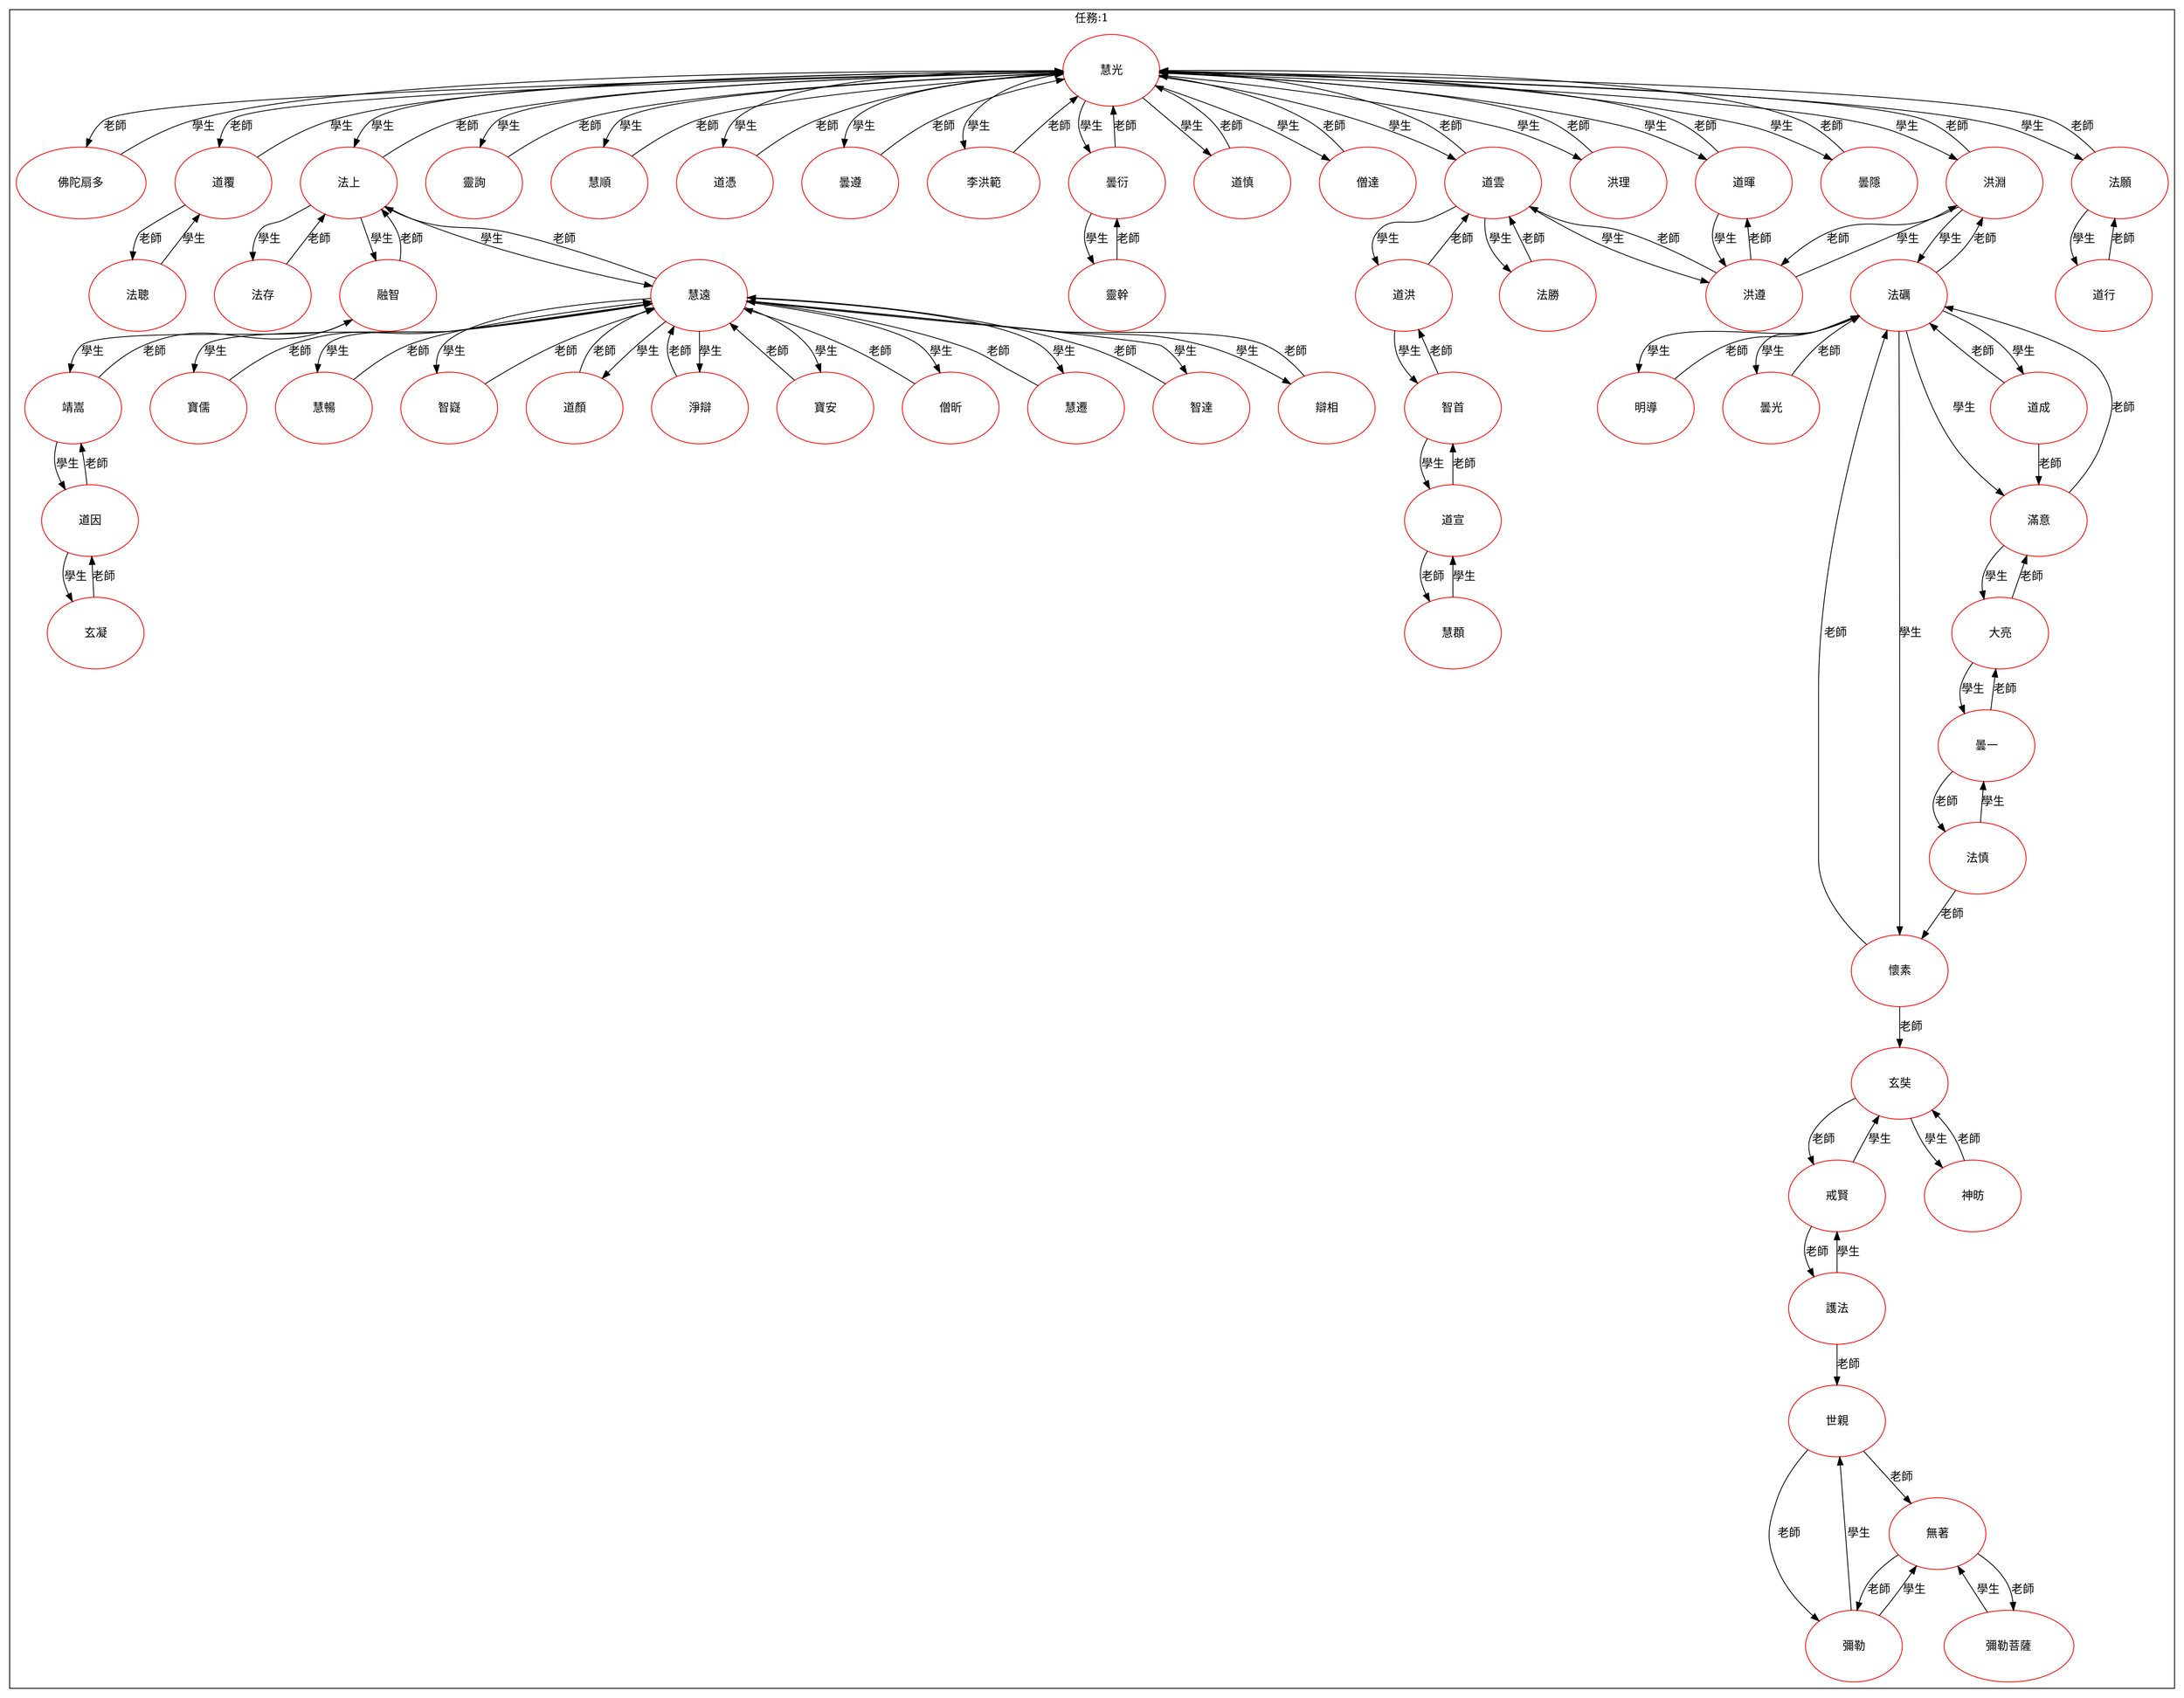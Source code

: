digraph "Missions" {
  newrank = true;
  overlap = false;
  splines = true;
  nodesep = 0.5;
  subgraph "cluster_1" {
    label = "任務:1";
    "7e600072aeec3156843deb59da9b06e2" [
      color = "red",
      label = <<table border="0" cellspacing="10" cellpadding="10" style="rounded"><tr><td href="dila:dila_A006354" border="0" cellspacing="10" cellpadding="10" style="rounded">&#x6167;&#x5149;</td></tr></table>>,
    ];
    "1541171c51ea047359a0b7b8808f8be4" [
      color = "red",
      label = <<table border="0" cellspacing="10" cellpadding="10" style="rounded"><tr><td href="dila:dila_A000440" border="0" cellspacing="10" cellpadding="10" style="rounded">&#x4F5B;&#x9640;&#x6247;&#x591A;</td></tr></table>>,
    ];
    "470fa3860392b8c55b0a61f4562566e2" [
      color = "red",
      label = <<table border="0" cellspacing="10" cellpadding="10" style="rounded"><tr><td href="dila:dila_A006355" border="0" cellspacing="10" cellpadding="10" style="rounded">&#x9053;&#x8986;</td></tr></table>>,
    ];
    "de89174af18ecd8b1b704968e4ff59e0" [
      color = "red",
      label = <<table border="0" cellspacing="10" cellpadding="10" style="rounded"><tr><td href="dila:dila_A000689" border="0" cellspacing="10" cellpadding="10" style="rounded">&#x6CD5;&#x4E0A;</td></tr></table>>,
    ];
    "77285a41fc5a3b411ba0532cf39e27ff" [
      color = "red",
      label = <<table border="0" cellspacing="10" cellpadding="10" style="rounded"><tr><td href="dila:dila_A005280" border="0" cellspacing="10" cellpadding="10" style="rounded">&#x9748;&#x8A62;</td></tr></table>>,
    ];
    "fbda095e2c19b8c863f773563b8d7c99" [
      color = "red",
      label = <<table border="0" cellspacing="10" cellpadding="10" style="rounded"><tr><td href="dila:dila_A005275" border="0" cellspacing="10" cellpadding="10" style="rounded">&#x6167;&#x9806;</td></tr></table>>,
    ];
    "a83bc2e14e8c4a35690a8b77e0c9bdea" [
      color = "red",
      label = <<table border="0" cellspacing="10" cellpadding="10" style="rounded"><tr><td href="dila:dila_A005278" border="0" cellspacing="10" cellpadding="10" style="rounded">&#x9053;&#x6191;</td></tr></table>>,
    ];
    "9a0b8eb7141a7a81f779dd0d571b0c51" [
      color = "red",
      label = <<table border="0" cellspacing="10" cellpadding="10" style="rounded"><tr><td href="dila:dila_A005273" border="0" cellspacing="10" cellpadding="10" style="rounded">&#x66C7;&#x9075;</td></tr></table>>,
    ];
    "85291d095bdf65e0a22de78d734d684e" [
      color = "red",
      label = <<table border="0" cellspacing="10" cellpadding="10" style="rounded"><tr><td href="dila:dila_A005262" border="0" cellspacing="10" cellpadding="10" style="rounded">&#x674E;&#x6D2A;&#x7BC4;</td></tr></table>>,
    ];
    "d7034042dfab638ed00bdf489c264455" [
      color = "red",
      label = <<table border="0" cellspacing="10" cellpadding="10" style="rounded"><tr><td href="dila:dila_A005297" border="0" cellspacing="10" cellpadding="10" style="rounded">&#x66C7;&#x884D;</td></tr></table>>,
    ];
    "ca38d58008bb542e101ff4c218ba7d0a" [
      color = "red",
      label = <<table border="0" cellspacing="10" cellpadding="10" style="rounded"><tr><td href="dila:dila_A005288" border="0" cellspacing="10" cellpadding="10" style="rounded">&#x9053;&#x614E;</td></tr></table>>,
    ];
    "98bd47c728aa8415f250a34dc89ca208" [
      color = "red",
      label = <<table border="0" cellspacing="10" cellpadding="10" style="rounded"><tr><td href="dila:dila_A005284" border="0" cellspacing="10" cellpadding="10" style="rounded">&#x50E7;&#x9054;</td></tr></table>>,
    ];
    "007fc3214ee8396a0fc1486ba6dc90b9" [
      color = "red",
      label = <<table border="0" cellspacing="10" cellpadding="10" style="rounded"><tr><td href="dila:dila_A005410" border="0" cellspacing="10" cellpadding="10" style="rounded">&#x9053;&#x96F2;</td></tr></table>>,
    ];
    "272229326760bc23cc011d1e1a1abcf0" [
      color = "red",
      label = <<table border="0" cellspacing="10" cellpadding="10" style="rounded"><tr><td href="dila:dila_A006360" border="0" cellspacing="10" cellpadding="10" style="rounded">&#x6D2A;&#x7406;</td></tr></table>>,
    ];
    "d5b6824f28ac9645be593905124acd3b" [
      color = "red",
      label = <<table border="0" cellspacing="10" cellpadding="10" style="rounded"><tr><td href="dila:dila_A005411" border="0" cellspacing="10" cellpadding="10" style="rounded">&#x9053;&#x6689;</td></tr></table>>,
    ];
    "25ab03a3b9ec56a5c68f95970b546d72" [
      color = "red",
      label = <<table border="0" cellspacing="10" cellpadding="10" style="rounded"><tr><td href="dila:dila_A005364" border="0" cellspacing="10" cellpadding="10" style="rounded">&#x66C7;&#x96B1;</td></tr></table>>,
    ];
    "49bb35e0604a535ecbac68681a8b05d4" [
      color = "red",
      label = <<table border="0" cellspacing="10" cellpadding="10" style="rounded"><tr><td href="dila:dila_A006373" border="0" cellspacing="10" cellpadding="10" style="rounded">&#x6CD5;&#x9858;</td></tr></table>>,
    ];
    "104f7feac400e6ae0c26aa1dfdcb4e38" [
      color = "red",
      label = <<table border="0" cellspacing="10" cellpadding="10" style="rounded"><tr><td href="dila:dila_A006392" border="0" cellspacing="10" cellpadding="10" style="rounded">&#x6D2A;&#x6DF5;</td></tr></table>>,
    ];
    "861df659b4618b9203c3765b85508f5f" [
      color = "red",
      label = <<table border="0" cellspacing="10" cellpadding="10" style="rounded"><tr><td href="dila:dila_A011191" border="0" cellspacing="10" cellpadding="10" style="rounded">&#x6CD5;&#x8070;</td></tr></table>>,
    ];
    "5a7b0333f0fddc9c68dbd032738d1a2e" [
      color = "red",
      label = <<table border="0" cellspacing="10" cellpadding="10" style="rounded"><tr><td href="dila:dila_A005286" border="0" cellspacing="10" cellpadding="10" style="rounded">&#x6CD5;&#x5B58;</td></tr></table>>,
    ];
    "14dedd1f1ca2b03ee639f1dbbab84cb9" [
      color = "red",
      label = <<table border="0" cellspacing="10" cellpadding="10" style="rounded"><tr><td href="dila:dila_A005409" border="0" cellspacing="10" cellpadding="10" style="rounded">&#x878D;&#x667A;</td></tr></table>>,
    ];
    "966e5d000528cfa555d8e9d9189eb05e" [
      color = "red",
      label = <<table border="0" cellspacing="10" cellpadding="10" style="rounded"><tr><td href="dila:dila_A002000" border="0" cellspacing="10" cellpadding="10" style="rounded">&#x6167;&#x9060;</td></tr></table>>,
    ];
    "d32aaf6af93aa22a16b22ba77f98b9e5" [
      color = "red",
      label = <<table border="0" cellspacing="10" cellpadding="10" style="rounded"><tr><td href="dila:dila_A005576" border="0" cellspacing="10" cellpadding="10" style="rounded">&#x9748;&#x5E79;</td></tr></table>>,
    ];
    "fce4f545d98b56bc92ecf79ebc99d7d1" [
      color = "red",
      label = <<table border="0" cellspacing="10" cellpadding="10" style="rounded"><tr><td href="dila:dila_A005688" border="0" cellspacing="10" cellpadding="10" style="rounded">&#x9053;&#x6D2A;</td></tr></table>>,
    ];
    "8a7c3646b4bd3142ce76780bd2375253" [
      color = "red",
      label = <<table border="0" cellspacing="10" cellpadding="10" style="rounded"><tr><td href="dila:dila_A006391" border="0" cellspacing="10" cellpadding="10" style="rounded">&#x6CD5;&#x52DD;</td></tr></table>>,
    ];
    "8d6112658e2b9a7d2ad62984a3b083bb" [
      color = "red",
      label = <<table border="0" cellspacing="10" cellpadding="10" style="rounded"><tr><td href="dila:dila_A004391" border="0" cellspacing="10" cellpadding="10" style="rounded">&#x6D2A;&#x9075;</td></tr></table>>,
    ];
    "c0f0f276bff975c69352d9f1a1921437" [
      color = "red",
      label = <<table border="0" cellspacing="10" cellpadding="10" style="rounded"><tr><td href="dila:dila_A006376" border="0" cellspacing="10" cellpadding="10" style="rounded">&#x9053;&#x884C;</td></tr></table>>,
    ];
    "42ea2616165bdeb5f78027ca650cef10" [
      color = "red",
      label = <<table border="0" cellspacing="10" cellpadding="10" style="rounded"><tr><td href="dila:dila_A000747" border="0" cellspacing="10" cellpadding="10" style="rounded">&#x6CD5;&#x792A;</td></tr></table>>,
    ];
    "c9e26e5467e7b30916da641bcc8ae334" [
      color = "red",
      label = <<table border="0" cellspacing="10" cellpadding="10" style="rounded"><tr><td href="dila:dila_A005407" border="0" cellspacing="10" cellpadding="10" style="rounded">&#x9756;&#x5D69;</td></tr></table>>,
    ];
    "e91c881aed96622d7241568c8e2947a2" [
      color = "red",
      label = <<table border="0" cellspacing="10" cellpadding="10" style="rounded"><tr><td href="dila:dila_A004650" border="0" cellspacing="10" cellpadding="10" style="rounded">&#x8FAF;&#x76F8;</td></tr></table>>,
    ];
    "179c00dc34e7736c9aa959641db96859" [
      color = "red",
      label = <<table border="0" cellspacing="10" cellpadding="10" style="rounded"><tr><td href="dila:dila_A005472" border="0" cellspacing="10" cellpadding="10" style="rounded">&#x5BF6;&#x5112;</td></tr></table>>,
    ];
    "15ed610b92ce000380551fc9f3f00037" [
      color = "red",
      label = <<table border="0" cellspacing="10" cellpadding="10" style="rounded"><tr><td href="dila:dila_A005479" border="0" cellspacing="10" cellpadding="10" style="rounded">&#x6167;&#x66A2;</td></tr></table>>,
    ];
    "ee7aa214deb4d7d8d739574004ba03ad" [
      color = "red",
      label = <<table border="0" cellspacing="10" cellpadding="10" style="rounded"><tr><td href="dila:dila_A007317" border="0" cellspacing="10" cellpadding="10" style="rounded">&#x667A;&#x5DB7;</td></tr></table>>,
    ];
    "f820884231758d2739e45d05d635b338" [
      color = "red",
      label = <<table border="0" cellspacing="10" cellpadding="10" style="rounded"><tr><td href="dila:dila_A007336" border="0" cellspacing="10" cellpadding="10" style="rounded">&#x9053;&#x984F;</td></tr></table>>,
    ];
    "9763d08ed63803119bc2e412319108f9" [
      color = "red",
      label = <<table border="0" cellspacing="10" cellpadding="10" style="rounded"><tr><td href="dila:dila_A007340" border="0" cellspacing="10" cellpadding="10" style="rounded">&#x6DE8;&#x8FAF;</td></tr></table>>,
    ];
    "bbe447b7b59baa957a8c1419cf813727" [
      color = "red",
      label = <<table border="0" cellspacing="10" cellpadding="10" style="rounded"><tr><td href="dila:dila_A007234" border="0" cellspacing="10" cellpadding="10" style="rounded">&#x5BF6;&#x5B89;</td></tr></table>>,
    ];
    "1ee0e391659dbbd6f9a9f98546de8bb6" [
      color = "red",
      label = <<table border="0" cellspacing="10" cellpadding="10" style="rounded"><tr><td href="dila:dila_A007222" border="0" cellspacing="10" cellpadding="10" style="rounded">&#x50E7;&#x6615;</td></tr></table>>,
    ];
    "be754011b4f64645291a2946e7c4a44b" [
      color = "red",
      label = <<table border="0" cellspacing="10" cellpadding="10" style="rounded"><tr><td href="dila:dila_A005589" border="0" cellspacing="10" cellpadding="10" style="rounded">&#x6167;&#x9077;</td></tr></table>>,
    ];
    "7e304d3d528b0d4ed3d36a3bb89a460b" [
      color = "red",
      label = <<table border="0" cellspacing="10" cellpadding="10" style="rounded"><tr><td href="dila:dila_A005591" border="0" cellspacing="10" cellpadding="10" style="rounded">&#x667A;&#x9054;</td></tr></table>>,
    ];
    "0ce13cdf60205b8adb169b5703c4a829" [
      color = "red",
      label = <<table border="0" cellspacing="10" cellpadding="10" style="rounded"><tr><td href="dila:dila_A001269" border="0" cellspacing="10" cellpadding="10" style="rounded">&#x667A;&#x9996;</td></tr></table>>,
    ];
    "e052ba2cfee3ca688d8ed6563639f3da" [
      color = "red",
      label = <<table border="0" cellspacing="10" cellpadding="10" style="rounded"><tr><td href="dila:dila_A010776" border="0" cellspacing="10" cellpadding="10" style="rounded">&#x6EFF;&#x610F;</td></tr></table>>,
    ];
    "78e8f73292f7e1593b8445c179385c45" [
      color = "red",
      label = <<table border="0" cellspacing="10" cellpadding="10" style="rounded"><tr><td href="dila:dila_A006581" border="0" cellspacing="10" cellpadding="10" style="rounded">&#x660E;&#x5C0E;</td></tr></table>>,
    ];
    "b004fc6659dc462e5811dd57087cef8f" [
      color = "red",
      label = <<table border="0" cellspacing="10" cellpadding="10" style="rounded"><tr><td href="dila:dila_A006507" border="0" cellspacing="10" cellpadding="10" style="rounded">&#x66C7;&#x5149;</td></tr></table>>,
    ];
    "5b967d539d35cf5b02661fd946557ff2" [
      color = "red",
      label = <<table border="0" cellspacing="10" cellpadding="10" style="rounded"><tr><td href="dila:dila_A001899" border="0" cellspacing="10" cellpadding="10" style="rounded">&#x61F7;&#x7D20;</td></tr></table>>,
    ];
    "f28ae1ed06af11f8116b3557b42503ae" [
      color = "red",
      label = <<table border="0" cellspacing="10" cellpadding="10" style="rounded"><tr><td href="dila:dila_A008984" border="0" cellspacing="10" cellpadding="10" style="rounded">&#x9053;&#x6210;</td></tr></table>>,
    ];
    "c9ab55749202222709c1cc1fe3743f9d" [
      color = "red",
      label = <<table border="0" cellspacing="10" cellpadding="10" style="rounded"><tr><td href="dila:dila_A008882" border="0" cellspacing="10" cellpadding="10" style="rounded">&#x9053;&#x56E0;</td></tr></table>>,
    ];
    "71e4beb0d906d7ceb2ad7f64acd50bf2" [
      color = "red",
      label = <<table border="0" cellspacing="10" cellpadding="10" style="rounded"><tr><td href="dila:dila_A001519" border="0" cellspacing="10" cellpadding="10" style="rounded">&#x9053;&#x5BA3;</td></tr></table>>,
    ];
    "7340cd7b6912dc4457328a2f6d3d995b" [
      color = "red",
      label = <<table border="0" cellspacing="10" cellpadding="10" style="rounded"><tr><td href="dila:dila_A010825" border="0" cellspacing="10" cellpadding="10" style="rounded">&#x5927;&#x4EAE;</td></tr></table>>,
    ];
    "738706968c2586e6d95bc22f3f551a7a" [
      color = "red",
      label = <<table border="0" cellspacing="10" cellpadding="10" style="rounded"><tr><td href="dila:dila_A000294" border="0" cellspacing="10" cellpadding="10" style="rounded">&#x7384;&#x5958;</td></tr></table>>,
    ];
    "356f0707a0834122d7ec635860915eee" [
      color = "red",
      label = <<table border="0" cellspacing="10" cellpadding="10" style="rounded"><tr><td href="dila:dila_A008890" border="0" cellspacing="10" cellpadding="10" style="rounded">&#x7384;&#x51DD;</td></tr></table>>,
    ];
    "2ddce65dfbd8d26f5598f23e1f2dcc4b" [
      color = "red",
      label = <<table border="0" cellspacing="10" cellpadding="10" style="rounded"><tr><td href="dila:dila_A005719" border="0" cellspacing="10" cellpadding="10" style="rounded">&#x6167;&#x9835;</td></tr></table>>,
    ];
    "26213fe9b0f2f7d198680065dc9dd3b1" [
      color = "red",
      label = <<table border="0" cellspacing="10" cellpadding="10" style="rounded"><tr><td href="dila:dila_A004177" border="0" cellspacing="10" cellpadding="10" style="rounded">&#x66C7;&#x4E00;</td></tr></table>>,
    ];
    "b128627811c0cde15cfa87a7703ec0ce" [
      color = "red",
      label = <<table border="0" cellspacing="10" cellpadding="10" style="rounded"><tr><td href="dila:dila_A002406" border="0" cellspacing="10" cellpadding="10" style="rounded">&#x6212;&#x8CE2;</td></tr></table>>,
    ];
    "4c6e0239e4f329e88c500d1b075309ac" [
      color = "red",
      label = <<table border="0" cellspacing="10" cellpadding="10" style="rounded"><tr><td href="dila:dila_A009198" border="0" cellspacing="10" cellpadding="10" style="rounded">&#x795E;&#x6609;</td></tr></table>>,
    ];
    "abce3317963ac2ab46c566c7b8db78d7" [
      color = "red",
      label = <<table border="0" cellspacing="10" cellpadding="10" style="rounded"><tr><td href="dila:dila_A009590" border="0" cellspacing="10" cellpadding="10" style="rounded">&#x6CD5;&#x614E;</td></tr></table>>,
    ];
    "5e5282dfc7fb64d66be8ee32c1077db8" [
      color = "red",
      label = <<table border="0" cellspacing="10" cellpadding="10" style="rounded"><tr><td href="dila:dila_A001963" border="0" cellspacing="10" cellpadding="10" style="rounded">&#x8B77;&#x6CD5;</td></tr></table>>,
    ];
    "eb8a7654a27ba375685c364af0ef6d92" [
      color = "red",
      label = <<table border="0" cellspacing="10" cellpadding="10" style="rounded"><tr><td href="dila:dila_A000148" border="0" cellspacing="10" cellpadding="10" style="rounded">&#x4E16;&#x89AA;</td></tr></table>>,
    ];
    "12c457b00e3fcf33bf9eea09d291c6c6" [
      color = "red",
      label = <<table border="0" cellspacing="10" cellpadding="10" style="rounded"><tr><td href="dila:dila_A001318" border="0" cellspacing="10" cellpadding="10" style="rounded">&#x7121;&#x8457;</td></tr></table>>,
    ];
    "01f95b7ef6ebcb7df30875fc75915291" [
      color = "red",
      label = <<table border="0" cellspacing="10" cellpadding="10" style="rounded"><tr><td href="dila:dila_A042476" border="0" cellspacing="10" cellpadding="10" style="rounded">&#x5F4C;&#x52D2;</td></tr></table>>,
    ];
    "d5a0f1cf5279b76b16fd715a59704e34" [
      color = "red",
      label = <<table border="0" cellspacing="10" cellpadding="10" style="rounded"><tr><td href="dila:dila_A001428" border="0" cellspacing="10" cellpadding="10" style="rounded">&#x5F4C;&#x52D2;&#x83E9;&#x85A9;</td></tr></table>>,
    ];
  }
  subgraph {
    "7e600072aeec3156843deb59da9b06e2" -> "1541171c51ea047359a0b7b8808f8be4" [
      label = "老師",
    ];
    "7e600072aeec3156843deb59da9b06e2" -> "470fa3860392b8c55b0a61f4562566e2" [
      label = "老師",
    ];
    "7e600072aeec3156843deb59da9b06e2" -> "de89174af18ecd8b1b704968e4ff59e0" [
      label = "學生",
    ];
    "7e600072aeec3156843deb59da9b06e2" -> "77285a41fc5a3b411ba0532cf39e27ff" [
      label = "學生",
    ];
    "7e600072aeec3156843deb59da9b06e2" -> "fbda095e2c19b8c863f773563b8d7c99" [
      label = "學生",
    ];
    "7e600072aeec3156843deb59da9b06e2" -> "a83bc2e14e8c4a35690a8b77e0c9bdea" [
      label = "學生",
    ];
    "7e600072aeec3156843deb59da9b06e2" -> "9a0b8eb7141a7a81f779dd0d571b0c51" [
      label = "學生",
    ];
    "7e600072aeec3156843deb59da9b06e2" -> "85291d095bdf65e0a22de78d734d684e" [
      label = "學生",
    ];
    "7e600072aeec3156843deb59da9b06e2" -> "d7034042dfab638ed00bdf489c264455" [
      label = "學生",
    ];
    "7e600072aeec3156843deb59da9b06e2" -> "ca38d58008bb542e101ff4c218ba7d0a" [
      label = "學生",
    ];
    "7e600072aeec3156843deb59da9b06e2" -> "98bd47c728aa8415f250a34dc89ca208" [
      label = "學生",
    ];
    "7e600072aeec3156843deb59da9b06e2" -> "007fc3214ee8396a0fc1486ba6dc90b9" [
      label = "學生",
    ];
    "7e600072aeec3156843deb59da9b06e2" -> "272229326760bc23cc011d1e1a1abcf0" [
      label = "學生",
    ];
    "7e600072aeec3156843deb59da9b06e2" -> "d5b6824f28ac9645be593905124acd3b" [
      label = "學生",
    ];
    "7e600072aeec3156843deb59da9b06e2" -> "25ab03a3b9ec56a5c68f95970b546d72" [
      label = "學生",
    ];
    "7e600072aeec3156843deb59da9b06e2" -> "49bb35e0604a535ecbac68681a8b05d4" [
      label = "學生",
    ];
    "7e600072aeec3156843deb59da9b06e2" -> "104f7feac400e6ae0c26aa1dfdcb4e38" [
      label = "學生",
    ];
    "1541171c51ea047359a0b7b8808f8be4" -> "7e600072aeec3156843deb59da9b06e2" [
      label = "學生",
    ];
    "470fa3860392b8c55b0a61f4562566e2" -> "861df659b4618b9203c3765b85508f5f" [
      label = "老師",
    ];
    "470fa3860392b8c55b0a61f4562566e2" -> "7e600072aeec3156843deb59da9b06e2" [
      label = "學生",
    ];
    "de89174af18ecd8b1b704968e4ff59e0" -> "7e600072aeec3156843deb59da9b06e2" [
      label = "老師",
    ];
    "de89174af18ecd8b1b704968e4ff59e0" -> "5a7b0333f0fddc9c68dbd032738d1a2e" [
      label = "學生",
    ];
    "de89174af18ecd8b1b704968e4ff59e0" -> "14dedd1f1ca2b03ee639f1dbbab84cb9" [
      label = "學生",
    ];
    "de89174af18ecd8b1b704968e4ff59e0" -> "966e5d000528cfa555d8e9d9189eb05e" [
      label = "學生",
    ];
    "77285a41fc5a3b411ba0532cf39e27ff" -> "7e600072aeec3156843deb59da9b06e2" [
      label = "老師",
    ];
    "fbda095e2c19b8c863f773563b8d7c99" -> "7e600072aeec3156843deb59da9b06e2" [
      label = "老師",
    ];
    "a83bc2e14e8c4a35690a8b77e0c9bdea" -> "7e600072aeec3156843deb59da9b06e2" [
      label = "老師",
    ];
    "9a0b8eb7141a7a81f779dd0d571b0c51" -> "7e600072aeec3156843deb59da9b06e2" [
      label = "老師",
    ];
    "85291d095bdf65e0a22de78d734d684e" -> "7e600072aeec3156843deb59da9b06e2" [
      label = "老師",
    ];
    "d7034042dfab638ed00bdf489c264455" -> "7e600072aeec3156843deb59da9b06e2" [
      label = "老師",
    ];
    "d7034042dfab638ed00bdf489c264455" -> "d32aaf6af93aa22a16b22ba77f98b9e5" [
      label = "學生",
    ];
    "ca38d58008bb542e101ff4c218ba7d0a" -> "7e600072aeec3156843deb59da9b06e2" [
      label = "老師",
    ];
    "98bd47c728aa8415f250a34dc89ca208" -> "7e600072aeec3156843deb59da9b06e2" [
      label = "老師",
    ];
    "007fc3214ee8396a0fc1486ba6dc90b9" -> "7e600072aeec3156843deb59da9b06e2" [
      label = "老師",
    ];
    "007fc3214ee8396a0fc1486ba6dc90b9" -> "fce4f545d98b56bc92ecf79ebc99d7d1" [
      label = "學生",
    ];
    "007fc3214ee8396a0fc1486ba6dc90b9" -> "8a7c3646b4bd3142ce76780bd2375253" [
      label = "學生",
    ];
    "007fc3214ee8396a0fc1486ba6dc90b9" -> "8d6112658e2b9a7d2ad62984a3b083bb" [
      label = "學生",
    ];
    "272229326760bc23cc011d1e1a1abcf0" -> "7e600072aeec3156843deb59da9b06e2" [
      label = "老師",
    ];
    "d5b6824f28ac9645be593905124acd3b" -> "7e600072aeec3156843deb59da9b06e2" [
      label = "老師",
    ];
    "d5b6824f28ac9645be593905124acd3b" -> "8d6112658e2b9a7d2ad62984a3b083bb" [
      label = "學生",
    ];
    "25ab03a3b9ec56a5c68f95970b546d72" -> "7e600072aeec3156843deb59da9b06e2" [
      label = "老師",
    ];
    "49bb35e0604a535ecbac68681a8b05d4" -> "7e600072aeec3156843deb59da9b06e2" [
      label = "老師",
    ];
    "49bb35e0604a535ecbac68681a8b05d4" -> "c0f0f276bff975c69352d9f1a1921437" [
      label = "學生",
    ];
    "104f7feac400e6ae0c26aa1dfdcb4e38" -> "7e600072aeec3156843deb59da9b06e2" [
      label = "老師",
    ];
    "104f7feac400e6ae0c26aa1dfdcb4e38" -> "8d6112658e2b9a7d2ad62984a3b083bb" [
      label = "老師",
    ];
    "104f7feac400e6ae0c26aa1dfdcb4e38" -> "42ea2616165bdeb5f78027ca650cef10" [
      label = "學生",
    ];
    "861df659b4618b9203c3765b85508f5f" -> "470fa3860392b8c55b0a61f4562566e2" [
      label = "學生",
    ];
    "5a7b0333f0fddc9c68dbd032738d1a2e" -> "de89174af18ecd8b1b704968e4ff59e0" [
      label = "老師",
    ];
    "14dedd1f1ca2b03ee639f1dbbab84cb9" -> "de89174af18ecd8b1b704968e4ff59e0" [
      label = "老師",
    ];
    "14dedd1f1ca2b03ee639f1dbbab84cb9" -> "c9e26e5467e7b30916da641bcc8ae334" [
      label = "學生",
    ];
    "966e5d000528cfa555d8e9d9189eb05e" -> "de89174af18ecd8b1b704968e4ff59e0" [
      label = "老師",
    ];
    "966e5d000528cfa555d8e9d9189eb05e" -> "e91c881aed96622d7241568c8e2947a2" [
      label = "學生",
    ];
    "966e5d000528cfa555d8e9d9189eb05e" -> "179c00dc34e7736c9aa959641db96859" [
      label = "學生",
    ];
    "966e5d000528cfa555d8e9d9189eb05e" -> "15ed610b92ce000380551fc9f3f00037" [
      label = "學生",
    ];
    "966e5d000528cfa555d8e9d9189eb05e" -> "ee7aa214deb4d7d8d739574004ba03ad" [
      label = "學生",
    ];
    "966e5d000528cfa555d8e9d9189eb05e" -> "f820884231758d2739e45d05d635b338" [
      label = "學生",
    ];
    "966e5d000528cfa555d8e9d9189eb05e" -> "9763d08ed63803119bc2e412319108f9" [
      label = "學生",
    ];
    "966e5d000528cfa555d8e9d9189eb05e" -> "bbe447b7b59baa957a8c1419cf813727" [
      label = "學生",
    ];
    "966e5d000528cfa555d8e9d9189eb05e" -> "1ee0e391659dbbd6f9a9f98546de8bb6" [
      label = "學生",
    ];
    "966e5d000528cfa555d8e9d9189eb05e" -> "be754011b4f64645291a2946e7c4a44b" [
      label = "學生",
    ];
    "966e5d000528cfa555d8e9d9189eb05e" -> "7e304d3d528b0d4ed3d36a3bb89a460b" [
      label = "學生",
    ];
    "d32aaf6af93aa22a16b22ba77f98b9e5" -> "d7034042dfab638ed00bdf489c264455" [
      label = "老師",
    ];
    "fce4f545d98b56bc92ecf79ebc99d7d1" -> "007fc3214ee8396a0fc1486ba6dc90b9" [
      label = "老師",
    ];
    "fce4f545d98b56bc92ecf79ebc99d7d1" -> "0ce13cdf60205b8adb169b5703c4a829" [
      label = "學生",
    ];
    "8a7c3646b4bd3142ce76780bd2375253" -> "007fc3214ee8396a0fc1486ba6dc90b9" [
      label = "老師",
    ];
    "8d6112658e2b9a7d2ad62984a3b083bb" -> "007fc3214ee8396a0fc1486ba6dc90b9" [
      label = "老師",
    ];
    "8d6112658e2b9a7d2ad62984a3b083bb" -> "d5b6824f28ac9645be593905124acd3b" [
      label = "老師",
    ];
    "8d6112658e2b9a7d2ad62984a3b083bb" -> "104f7feac400e6ae0c26aa1dfdcb4e38" [
      label = "學生",
    ];
    "c0f0f276bff975c69352d9f1a1921437" -> "49bb35e0604a535ecbac68681a8b05d4" [
      label = "老師",
    ];
    "42ea2616165bdeb5f78027ca650cef10" -> "104f7feac400e6ae0c26aa1dfdcb4e38" [
      label = "老師",
    ];
    "42ea2616165bdeb5f78027ca650cef10" -> "e052ba2cfee3ca688d8ed6563639f3da" [
      label = "學生",
    ];
    "42ea2616165bdeb5f78027ca650cef10" -> "78e8f73292f7e1593b8445c179385c45" [
      label = "學生",
    ];
    "42ea2616165bdeb5f78027ca650cef10" -> "b004fc6659dc462e5811dd57087cef8f" [
      label = "學生",
    ];
    "42ea2616165bdeb5f78027ca650cef10" -> "5b967d539d35cf5b02661fd946557ff2" [
      label = "學生",
    ];
    "42ea2616165bdeb5f78027ca650cef10" -> "f28ae1ed06af11f8116b3557b42503ae" [
      label = "學生",
    ];
    "c9e26e5467e7b30916da641bcc8ae334" -> "14dedd1f1ca2b03ee639f1dbbab84cb9" [
      label = "老師",
    ];
    "c9e26e5467e7b30916da641bcc8ae334" -> "c9ab55749202222709c1cc1fe3743f9d" [
      label = "學生",
    ];
    "e91c881aed96622d7241568c8e2947a2" -> "966e5d000528cfa555d8e9d9189eb05e" [
      label = "老師",
    ];
    "179c00dc34e7736c9aa959641db96859" -> "966e5d000528cfa555d8e9d9189eb05e" [
      label = "老師",
    ];
    "15ed610b92ce000380551fc9f3f00037" -> "966e5d000528cfa555d8e9d9189eb05e" [
      label = "老師",
    ];
    "ee7aa214deb4d7d8d739574004ba03ad" -> "966e5d000528cfa555d8e9d9189eb05e" [
      label = "老師",
    ];
    "f820884231758d2739e45d05d635b338" -> "966e5d000528cfa555d8e9d9189eb05e" [
      label = "老師",
    ];
    "9763d08ed63803119bc2e412319108f9" -> "966e5d000528cfa555d8e9d9189eb05e" [
      label = "老師",
    ];
    "bbe447b7b59baa957a8c1419cf813727" -> "966e5d000528cfa555d8e9d9189eb05e" [
      label = "老師",
    ];
    "1ee0e391659dbbd6f9a9f98546de8bb6" -> "966e5d000528cfa555d8e9d9189eb05e" [
      label = "老師",
    ];
    "be754011b4f64645291a2946e7c4a44b" -> "966e5d000528cfa555d8e9d9189eb05e" [
      label = "老師",
    ];
    "7e304d3d528b0d4ed3d36a3bb89a460b" -> "966e5d000528cfa555d8e9d9189eb05e" [
      label = "老師",
    ];
    "0ce13cdf60205b8adb169b5703c4a829" -> "fce4f545d98b56bc92ecf79ebc99d7d1" [
      label = "老師",
    ];
    "0ce13cdf60205b8adb169b5703c4a829" -> "71e4beb0d906d7ceb2ad7f64acd50bf2" [
      label = "學生",
    ];
    "e052ba2cfee3ca688d8ed6563639f3da" -> "42ea2616165bdeb5f78027ca650cef10" [
      label = "老師",
    ];
    "e052ba2cfee3ca688d8ed6563639f3da" -> "7340cd7b6912dc4457328a2f6d3d995b" [
      label = "學生",
    ];
    "78e8f73292f7e1593b8445c179385c45" -> "42ea2616165bdeb5f78027ca650cef10" [
      label = "老師",
    ];
    "b004fc6659dc462e5811dd57087cef8f" -> "42ea2616165bdeb5f78027ca650cef10" [
      label = "老師",
    ];
    "5b967d539d35cf5b02661fd946557ff2" -> "738706968c2586e6d95bc22f3f551a7a" [
      label = "老師",
    ];
    "5b967d539d35cf5b02661fd946557ff2" -> "42ea2616165bdeb5f78027ca650cef10" [
      label = "老師",
    ];
    "f28ae1ed06af11f8116b3557b42503ae" -> "e052ba2cfee3ca688d8ed6563639f3da" [
      label = "老師",
    ];
    "f28ae1ed06af11f8116b3557b42503ae" -> "42ea2616165bdeb5f78027ca650cef10" [
      label = "老師",
    ];
    "c9ab55749202222709c1cc1fe3743f9d" -> "c9e26e5467e7b30916da641bcc8ae334" [
      label = "老師",
    ];
    "c9ab55749202222709c1cc1fe3743f9d" -> "356f0707a0834122d7ec635860915eee" [
      label = "學生",
    ];
    "71e4beb0d906d7ceb2ad7f64acd50bf2" -> "0ce13cdf60205b8adb169b5703c4a829" [
      label = "老師",
    ];
    "71e4beb0d906d7ceb2ad7f64acd50bf2" -> "2ddce65dfbd8d26f5598f23e1f2dcc4b" [
      label = "老師",
    ];
    "7340cd7b6912dc4457328a2f6d3d995b" -> "e052ba2cfee3ca688d8ed6563639f3da" [
      label = "老師",
    ];
    "7340cd7b6912dc4457328a2f6d3d995b" -> "26213fe9b0f2f7d198680065dc9dd3b1" [
      label = "學生",
    ];
    "738706968c2586e6d95bc22f3f551a7a" -> "b128627811c0cde15cfa87a7703ec0ce" [
      label = "老師",
    ];
    "738706968c2586e6d95bc22f3f551a7a" -> "4c6e0239e4f329e88c500d1b075309ac" [
      label = "學生",
    ];
    "356f0707a0834122d7ec635860915eee" -> "c9ab55749202222709c1cc1fe3743f9d" [
      label = "老師",
    ];
    "2ddce65dfbd8d26f5598f23e1f2dcc4b" -> "71e4beb0d906d7ceb2ad7f64acd50bf2" [
      label = "學生",
    ];
    "26213fe9b0f2f7d198680065dc9dd3b1" -> "7340cd7b6912dc4457328a2f6d3d995b" [
      label = "老師",
    ];
    "26213fe9b0f2f7d198680065dc9dd3b1" -> "abce3317963ac2ab46c566c7b8db78d7" [
      label = "老師",
    ];
    "b128627811c0cde15cfa87a7703ec0ce" -> "5e5282dfc7fb64d66be8ee32c1077db8" [
      label = "老師",
    ];
    "b128627811c0cde15cfa87a7703ec0ce" -> "738706968c2586e6d95bc22f3f551a7a" [
      label = "學生",
    ];
    "4c6e0239e4f329e88c500d1b075309ac" -> "738706968c2586e6d95bc22f3f551a7a" [
      label = "老師",
    ];
    "abce3317963ac2ab46c566c7b8db78d7" -> "5b967d539d35cf5b02661fd946557ff2" [
      label = "老師",
    ];
    "abce3317963ac2ab46c566c7b8db78d7" -> "26213fe9b0f2f7d198680065dc9dd3b1" [
      label = "學生",
    ];
    "5e5282dfc7fb64d66be8ee32c1077db8" -> "eb8a7654a27ba375685c364af0ef6d92" [
      label = "老師",
    ];
    "5e5282dfc7fb64d66be8ee32c1077db8" -> "b128627811c0cde15cfa87a7703ec0ce" [
      label = "學生",
    ];
    "eb8a7654a27ba375685c364af0ef6d92" -> "12c457b00e3fcf33bf9eea09d291c6c6" [
      label = "老師",
    ];
    "eb8a7654a27ba375685c364af0ef6d92" -> "01f95b7ef6ebcb7df30875fc75915291" [
      label = "老師",
    ];
    "12c457b00e3fcf33bf9eea09d291c6c6" -> "d5a0f1cf5279b76b16fd715a59704e34" [
      label = "老師",
    ];
    "12c457b00e3fcf33bf9eea09d291c6c6" -> "01f95b7ef6ebcb7df30875fc75915291" [
      label = "老師",
    ];
    "01f95b7ef6ebcb7df30875fc75915291" -> "12c457b00e3fcf33bf9eea09d291c6c6" [
      label = "學生",
    ];
    "01f95b7ef6ebcb7df30875fc75915291" -> "eb8a7654a27ba375685c364af0ef6d92" [
      label = "學生",
    ];
    "d5a0f1cf5279b76b16fd715a59704e34" -> "12c457b00e3fcf33bf9eea09d291c6c6" [
      label = "學生",
    ];
  }
  subgraph "top" {
    rank = "same";
    "7e600072aeec3156843deb59da9b06e2" [
      color = "red",
      label = <<table border="0" cellspacing="10" cellpadding="10" style="rounded"><tr><td href="dila:dila_A006354" border="0" cellspacing="10" cellpadding="10" style="rounded">&#x6167;&#x5149;</td></tr></table>>,
    ];
  }
}